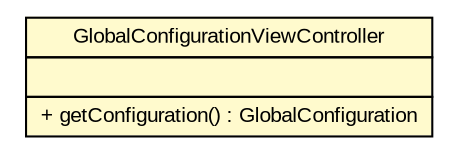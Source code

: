 #!/usr/local/bin/dot
#
# Class diagram 
# Generated by UMLGraph version R5_6-24-gf6e263 (http://www.umlgraph.org/)
#

digraph G {
	edge [fontname="arial",fontsize=10,labelfontname="arial",labelfontsize=10];
	node [fontname="arial",fontsize=10,shape=plaintext];
	nodesep=0.25;
	ranksep=0.5;
	// gov.sandia.cf.parts.ui.configuration.GlobalConfigurationViewController
	c134421 [label=<<table title="gov.sandia.cf.parts.ui.configuration.GlobalConfigurationViewController" border="0" cellborder="1" cellspacing="0" cellpadding="2" port="p" bgcolor="lemonChiffon" href="./GlobalConfigurationViewController.html">
		<tr><td><table border="0" cellspacing="0" cellpadding="1">
<tr><td align="center" balign="center"> GlobalConfigurationViewController </td></tr>
		</table></td></tr>
		<tr><td><table border="0" cellspacing="0" cellpadding="1">
<tr><td align="left" balign="left">  </td></tr>
		</table></td></tr>
		<tr><td><table border="0" cellspacing="0" cellpadding="1">
<tr><td align="left" balign="left"> + getConfiguration() : GlobalConfiguration </td></tr>
		</table></td></tr>
		</table>>, URL="./GlobalConfigurationViewController.html", fontname="arial", fontcolor="black", fontsize=10.0];
}

